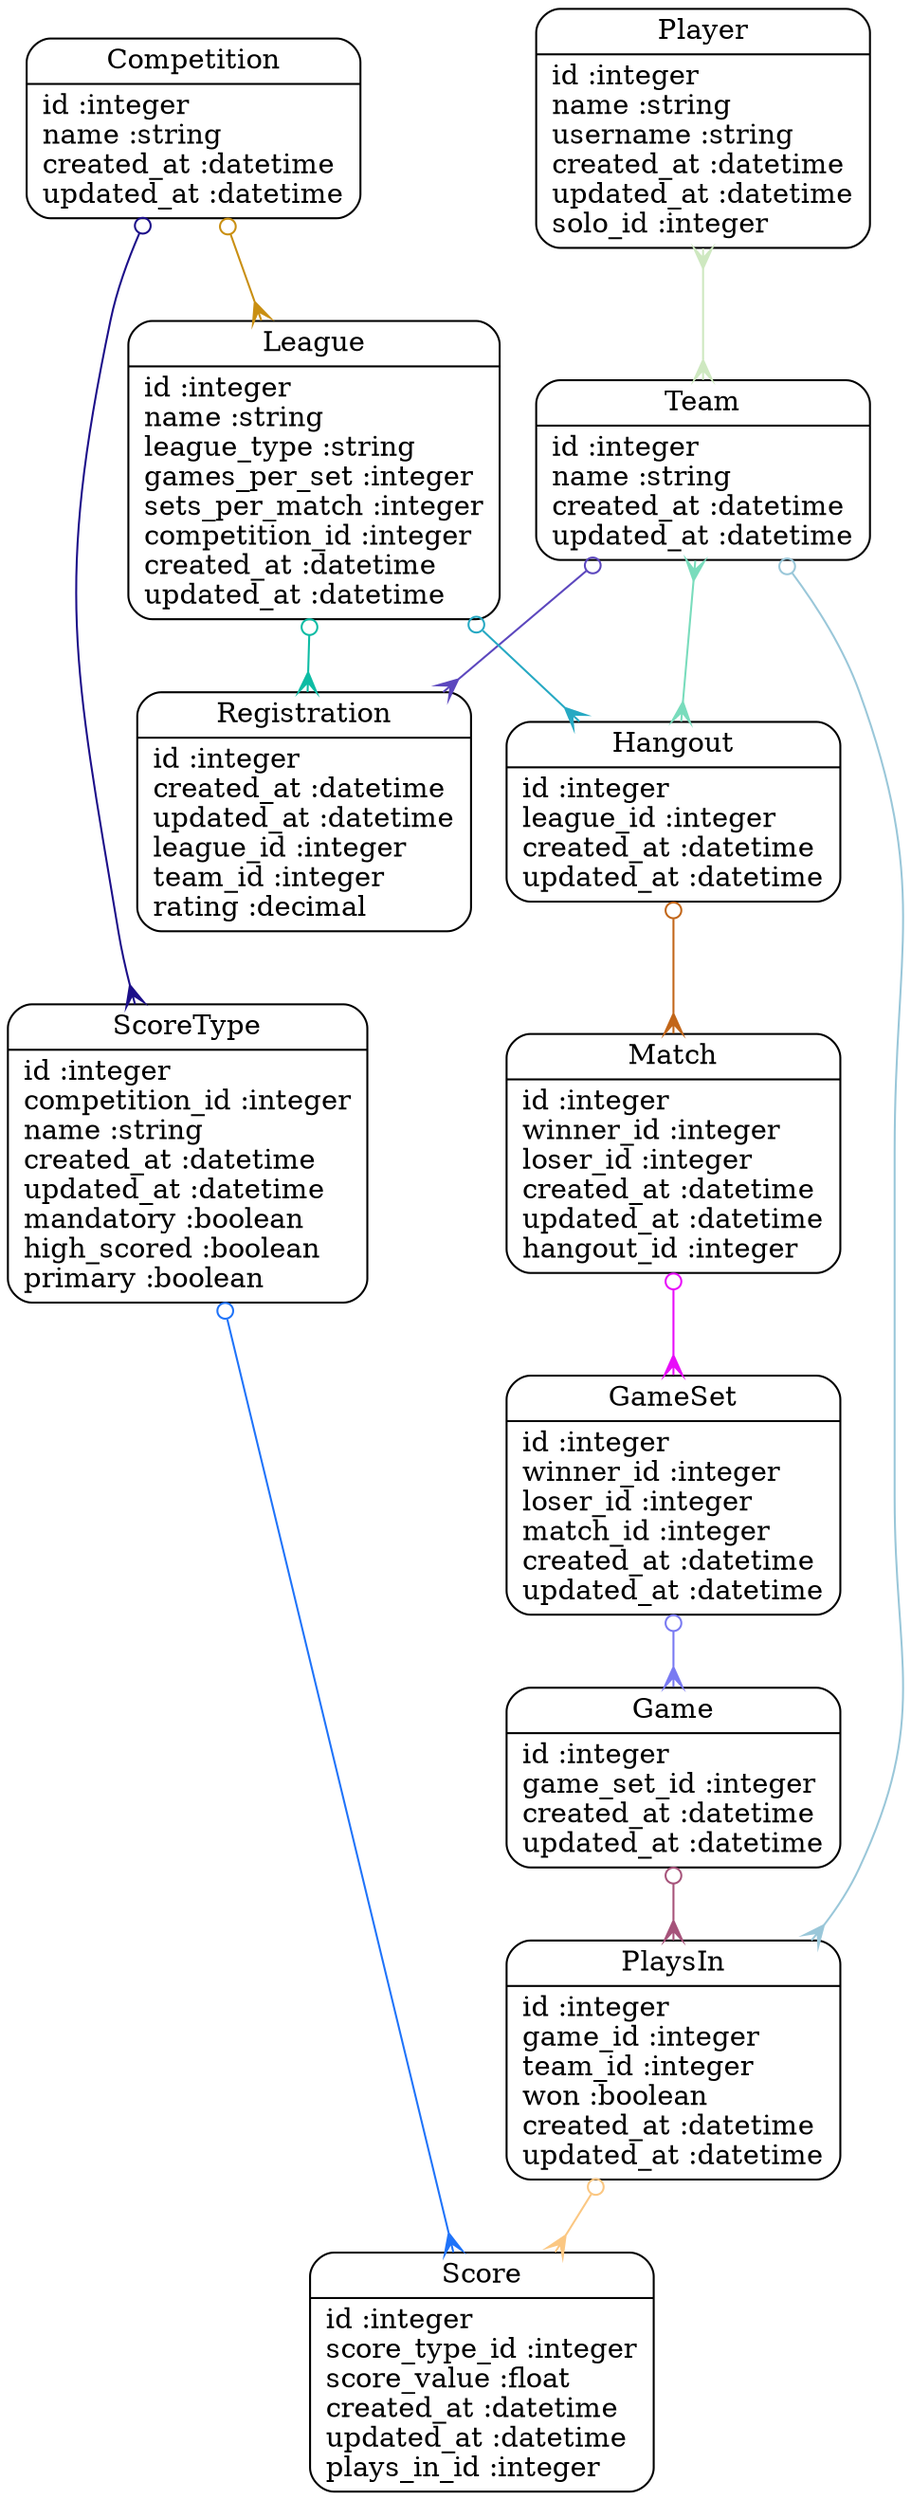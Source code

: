 digraph models_diagram {
	graph[overlap=false, splines=true]
	"GameSet" [shape=Mrecord, label="{GameSet|id :integer\lwinner_id :integer\lloser_id :integer\lmatch_id :integer\lcreated_at :datetime\lupdated_at :datetime\l}"]
	"Game" [shape=Mrecord, label="{Game|id :integer\lgame_set_id :integer\lcreated_at :datetime\lupdated_at :datetime\l}"]
	"ScoreType" [shape=Mrecord, label="{ScoreType|id :integer\lcompetition_id :integer\lname :string\lcreated_at :datetime\lupdated_at :datetime\lmandatory :boolean\lhigh_scored :boolean\lprimary :boolean\l}"]
	"Player" [shape=Mrecord, label="{Player|id :integer\lname :string\lusername :string\lcreated_at :datetime\lupdated_at :datetime\lsolo_id :integer\l}"]
	"PlaysIn" [shape=Mrecord, label="{PlaysIn|id :integer\lgame_id :integer\lteam_id :integer\lwon :boolean\lcreated_at :datetime\lupdated_at :datetime\l}"]
	"Team" [shape=Mrecord, label="{Team|id :integer\lname :string\lcreated_at :datetime\lupdated_at :datetime\l}"]
	"Match" [shape=Mrecord, label="{Match|id :integer\lwinner_id :integer\lloser_id :integer\lcreated_at :datetime\lupdated_at :datetime\lhangout_id :integer\l}"]
	"Registration" [shape=Mrecord, label="{Registration|id :integer\lcreated_at :datetime\lupdated_at :datetime\lleague_id :integer\lteam_id :integer\lrating :decimal\l}"]
	"Score" [shape=Mrecord, label="{Score|id :integer\lscore_type_id :integer\lscore_value :float\lcreated_at :datetime\lupdated_at :datetime\lplays_in_id :integer\l}"]
	"League" [shape=Mrecord, label="{League|id :integer\lname :string\lleague_type :string\lgames_per_set :integer\lsets_per_match :integer\lcompetition_id :integer\lcreated_at :datetime\lupdated_at :datetime\l}"]
	"Hangout" [shape=Mrecord, label="{Hangout|id :integer\lleague_id :integer\lcreated_at :datetime\lupdated_at :datetime\l}"]
	"Competition" [shape=Mrecord, label="{Competition|id :integer\lname :string\lcreated_at :datetime\lupdated_at :datetime\l}"]
	"GameSet" -> "Game" [arrowtail=odot, arrowhead=crow, dir=both color="#797AF2"]
	"Game" -> "PlaysIn" [arrowtail=odot, arrowhead=crow, dir=both color="#A6537A"]
	"ScoreType" -> "Score" [arrowtail=odot, arrowhead=crow, dir=both color="#1F73F9"]
	"Player" -> "Team" [arrowtail=crow, arrowhead=crow, dir=both color="#CEE8C0"]
	"PlaysIn" -> "Score" [arrowtail=odot, arrowhead=crow, dir=both color="#FBC782"]
	"Team" -> "Hangout" [arrowtail=crow, arrowhead=crow, dir=both color="#79DCBC"]
	"Team" -> "PlaysIn" [arrowtail=odot, arrowhead=crow, dir=both color="#9AC7D9"]
	"Team" -> "Registration" [arrowtail=odot, arrowhead=crow, dir=both color="#5C47BE"]
	"Match" -> "GameSet" [arrowtail=odot, arrowhead=crow, dir=both color="#E80DF9"]
	"League" -> "Hangout" [arrowtail=odot, arrowhead=crow, dir=both color="#26A9C3"]
	"League" -> "Registration" [arrowtail=odot, arrowhead=crow, dir=both color="#0DBCA4"]
	"Hangout" -> "Match" [arrowtail=odot, arrowhead=crow, dir=both color="#C26619"]
	"Competition" -> "ScoreType" [arrowtail=odot, arrowhead=crow, dir=both color="#1B0E89"]
	"Competition" -> "League" [arrowtail=odot, arrowhead=crow, dir=both color="#C98F12"]
}
